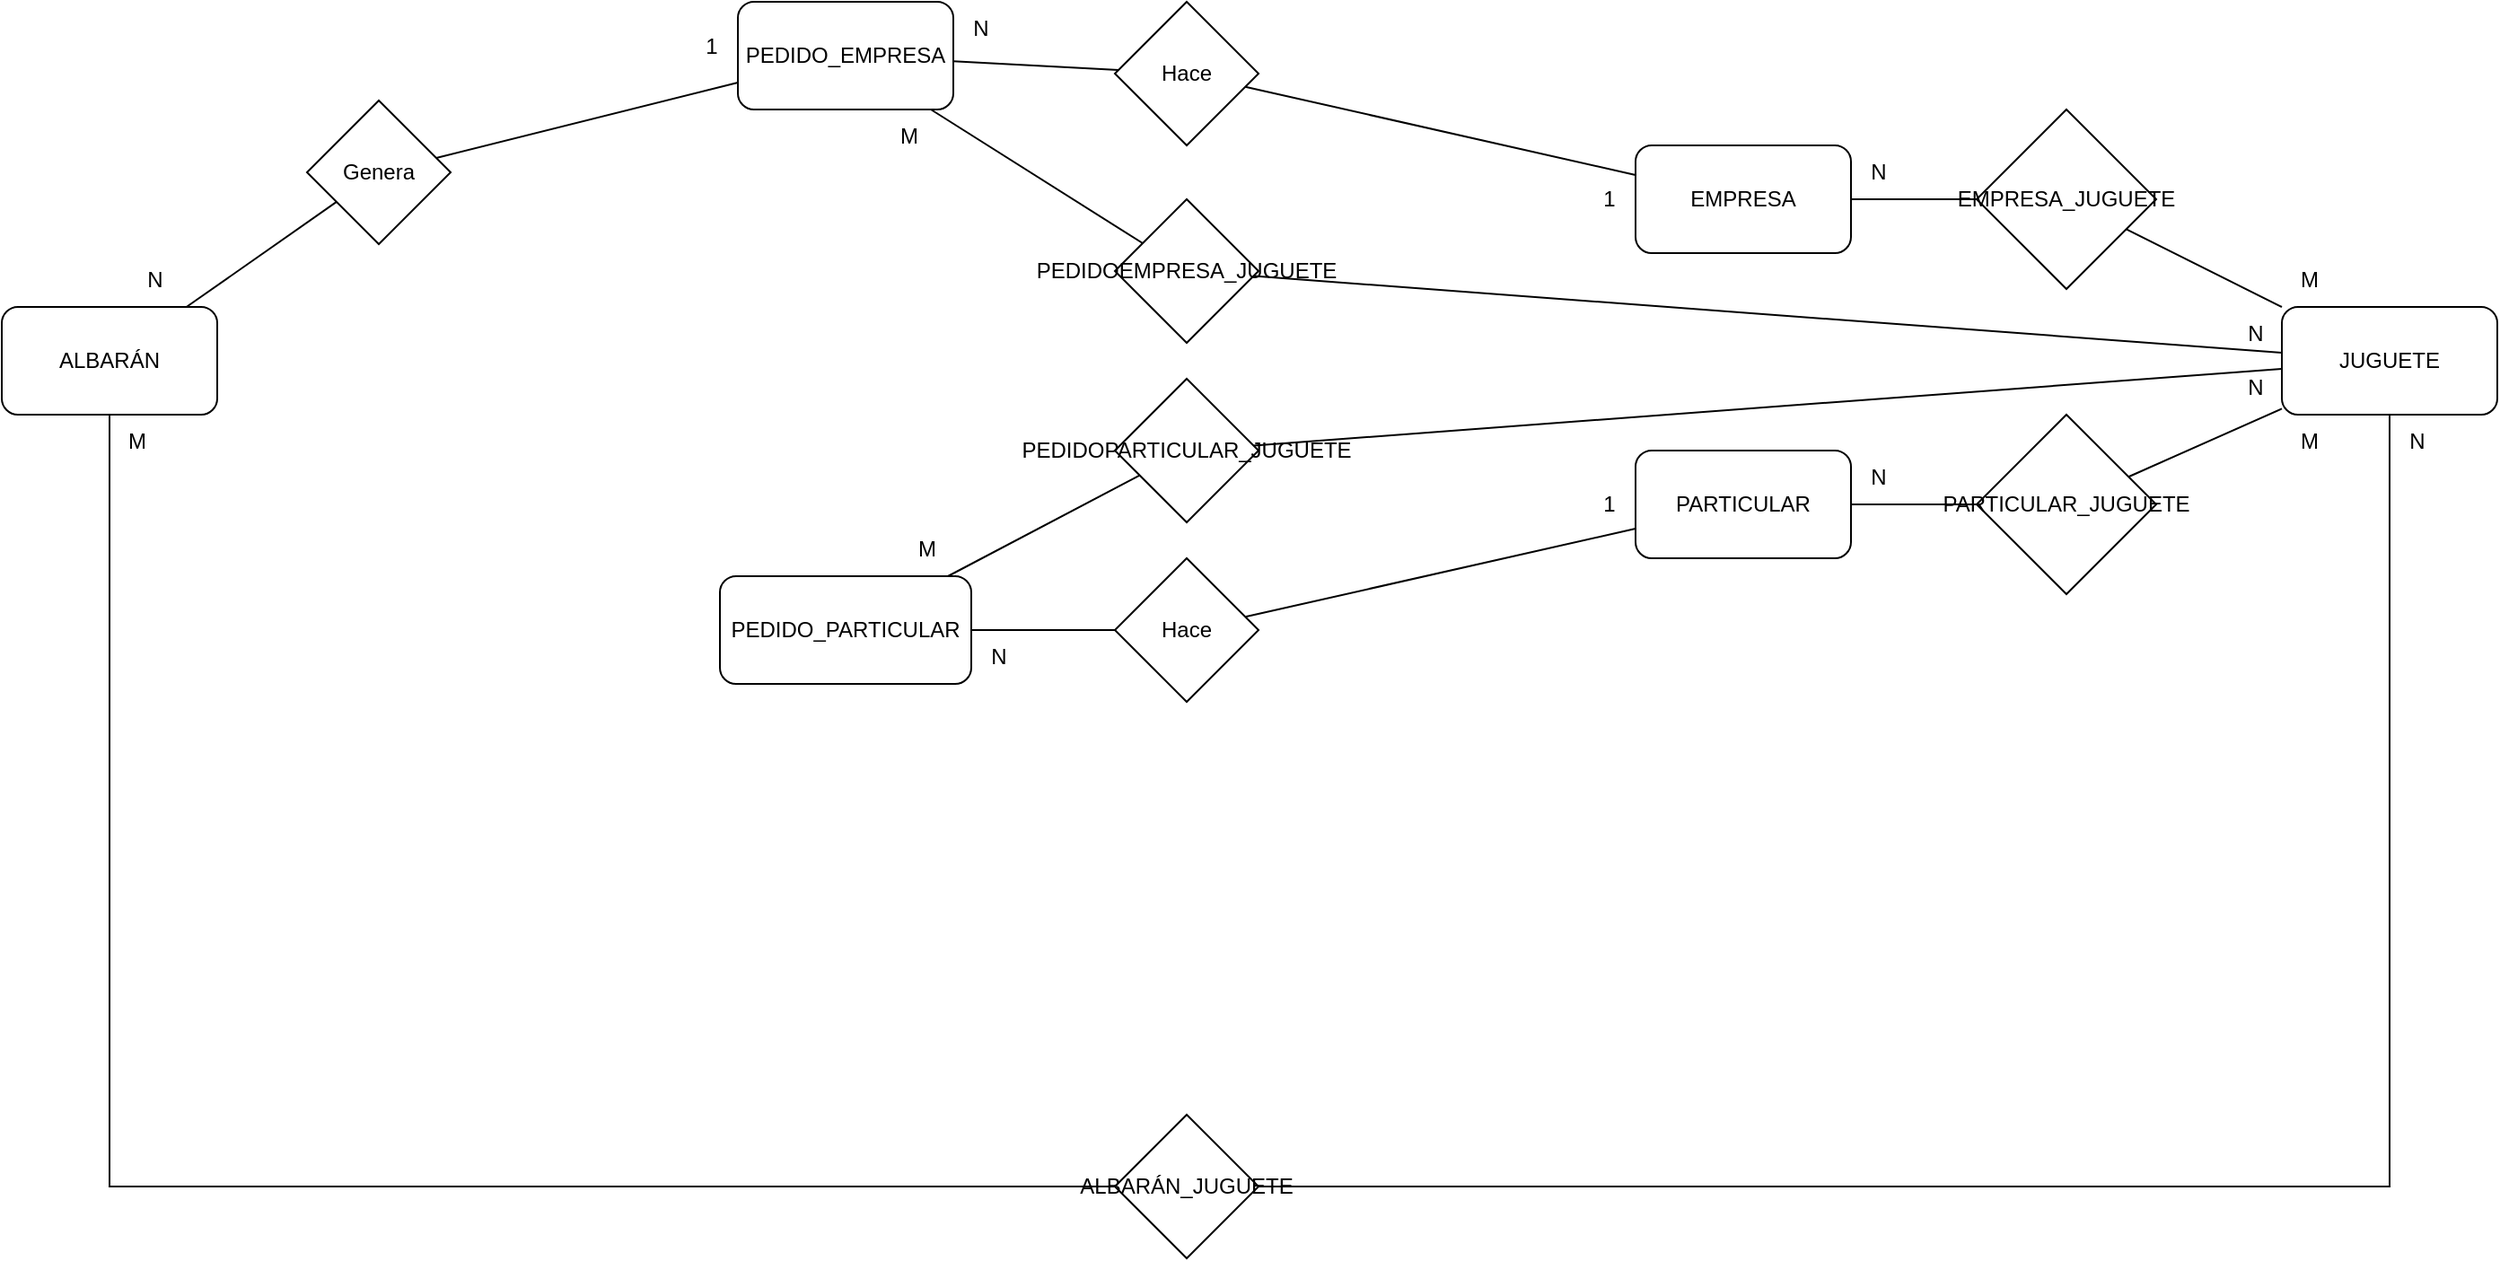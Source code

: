 <mxfile version="22.0.2" type="device">
  <diagram id="R2lEEEUBdFMjLlhIrx00" name="Page-1">
    <mxGraphModel dx="1870" dy="854" grid="1" gridSize="10" guides="1" tooltips="1" connect="1" arrows="1" fold="1" page="1" pageScale="1" pageWidth="3300" pageHeight="4681" background="none" math="0" shadow="0" extFonts="Permanent Marker^https://fonts.googleapis.com/css?family=Permanent+Marker">
      <root>
        <mxCell id="0" />
        <mxCell id="1" parent="0" />
        <mxCell id="VfdBx3yB2xFkvNGi0sht-10" style="rounded=0;orthogonalLoop=1;jettySize=auto;html=1;endArrow=none;endFill=0;" parent="1" source="VfdBx3yB2xFkvNGi0sht-1" target="VfdBx3yB2xFkvNGi0sht-8" edge="1">
          <mxGeometry relative="1" as="geometry" />
        </mxCell>
        <mxCell id="VfdBx3yB2xFkvNGi0sht-55" style="edgeStyle=orthogonalEdgeStyle;rounded=0;orthogonalLoop=1;jettySize=auto;html=1;endArrow=none;endFill=0;" parent="1" source="VfdBx3yB2xFkvNGi0sht-1" target="VfdBx3yB2xFkvNGi0sht-37" edge="1">
          <mxGeometry relative="1" as="geometry">
            <Array as="points">
              <mxPoint x="1440" y="1670" />
            </Array>
          </mxGeometry>
        </mxCell>
        <mxCell id="VfdBx3yB2xFkvNGi0sht-1" value="JUGUETE" style="rounded=1;whiteSpace=wrap;html=1;" parent="1" vertex="1">
          <mxGeometry x="1380" y="1180" width="120" height="60" as="geometry" />
        </mxCell>
        <mxCell id="VfdBx3yB2xFkvNGi0sht-12" style="rounded=0;orthogonalLoop=1;jettySize=auto;html=1;endArrow=none;endFill=0;" parent="1" source="VfdBx3yB2xFkvNGi0sht-2" target="VfdBx3yB2xFkvNGi0sht-11" edge="1">
          <mxGeometry relative="1" as="geometry" />
        </mxCell>
        <mxCell id="VfdBx3yB2xFkvNGi0sht-2" value="PARTICULAR" style="rounded=1;whiteSpace=wrap;html=1;" parent="1" vertex="1">
          <mxGeometry x="1020" y="1260" width="120" height="60" as="geometry" />
        </mxCell>
        <mxCell id="VfdBx3yB2xFkvNGi0sht-9" style="rounded=0;orthogonalLoop=1;jettySize=auto;html=1;endArrow=none;endFill=0;" parent="1" source="VfdBx3yB2xFkvNGi0sht-3" target="VfdBx3yB2xFkvNGi0sht-8" edge="1">
          <mxGeometry relative="1" as="geometry" />
        </mxCell>
        <mxCell id="VfdBx3yB2xFkvNGi0sht-3" value="EMPRESA" style="rounded=1;whiteSpace=wrap;html=1;" parent="1" vertex="1">
          <mxGeometry x="1020" y="1090" width="120" height="60" as="geometry" />
        </mxCell>
        <mxCell id="FZPC5P_2vaoezF-zCYtD-2" style="rounded=0;orthogonalLoop=1;jettySize=auto;html=1;endArrow=none;endFill=0;" parent="1" source="VfdBx3yB2xFkvNGi0sht-6" target="VfdBx3yB2xFkvNGi0sht-21" edge="1">
          <mxGeometry relative="1" as="geometry" />
        </mxCell>
        <mxCell id="VfdBx3yB2xFkvNGi0sht-6" value="PEDIDO_EMPRESA" style="rounded=1;whiteSpace=wrap;html=1;" parent="1" vertex="1">
          <mxGeometry x="520" y="1010" width="120" height="60" as="geometry" />
        </mxCell>
        <mxCell id="VfdBx3yB2xFkvNGi0sht-8" value="EMPRESA_JUGUETE" style="rhombus;whiteSpace=wrap;html=1;" parent="1" vertex="1">
          <mxGeometry x="1210" y="1070" width="100" height="100" as="geometry" />
        </mxCell>
        <mxCell id="VfdBx3yB2xFkvNGi0sht-13" style="rounded=0;orthogonalLoop=1;jettySize=auto;html=1;endArrow=none;endFill=0;" parent="1" source="VfdBx3yB2xFkvNGi0sht-11" target="VfdBx3yB2xFkvNGi0sht-1" edge="1">
          <mxGeometry relative="1" as="geometry" />
        </mxCell>
        <mxCell id="VfdBx3yB2xFkvNGi0sht-11" value="PARTICULAR_JUGUETE" style="rhombus;whiteSpace=wrap;html=1;" parent="1" vertex="1">
          <mxGeometry x="1210" y="1240" width="100" height="100" as="geometry" />
        </mxCell>
        <mxCell id="VfdBx3yB2xFkvNGi0sht-17" value="ALBARÁN" style="rounded=1;whiteSpace=wrap;html=1;" parent="1" vertex="1">
          <mxGeometry x="110" y="1180" width="120" height="60" as="geometry" />
        </mxCell>
        <mxCell id="VfdBx3yB2xFkvNGi0sht-29" style="rounded=0;orthogonalLoop=1;jettySize=auto;html=1;endArrow=none;endFill=0;" parent="1" source="VfdBx3yB2xFkvNGi0sht-21" target="VfdBx3yB2xFkvNGi0sht-3" edge="1">
          <mxGeometry relative="1" as="geometry" />
        </mxCell>
        <mxCell id="VfdBx3yB2xFkvNGi0sht-21" value="Hace" style="rhombus;whiteSpace=wrap;html=1;" parent="1" vertex="1">
          <mxGeometry x="730" y="1010" width="80" height="80" as="geometry" />
        </mxCell>
        <mxCell id="VfdBx3yB2xFkvNGi0sht-30" style="rounded=0;orthogonalLoop=1;jettySize=auto;html=1;endArrow=none;endFill=0;" parent="1" source="VfdBx3yB2xFkvNGi0sht-28" target="VfdBx3yB2xFkvNGi0sht-2" edge="1">
          <mxGeometry relative="1" as="geometry" />
        </mxCell>
        <mxCell id="VfdBx3yB2xFkvNGi0sht-32" style="rounded=0;orthogonalLoop=1;jettySize=auto;html=1;endArrow=none;endFill=0;" parent="1" source="VfdBx3yB2xFkvNGi0sht-28" target="FZPC5P_2vaoezF-zCYtD-1" edge="1">
          <mxGeometry relative="1" as="geometry" />
        </mxCell>
        <mxCell id="VfdBx3yB2xFkvNGi0sht-28" value="Hace" style="rhombus;whiteSpace=wrap;html=1;" parent="1" vertex="1">
          <mxGeometry x="730" y="1320" width="80" height="80" as="geometry" />
        </mxCell>
        <mxCell id="VfdBx3yB2xFkvNGi0sht-38" style="edgeStyle=orthogonalEdgeStyle;rounded=0;orthogonalLoop=1;jettySize=auto;html=1;endArrow=none;endFill=0;" parent="1" source="VfdBx3yB2xFkvNGi0sht-37" target="VfdBx3yB2xFkvNGi0sht-17" edge="1">
          <mxGeometry relative="1" as="geometry" />
        </mxCell>
        <mxCell id="VfdBx3yB2xFkvNGi0sht-37" value="ALBARÁN_JUGUETE" style="rhombus;whiteSpace=wrap;html=1;" parent="1" vertex="1">
          <mxGeometry x="730" y="1630" width="80" height="80" as="geometry" />
        </mxCell>
        <mxCell id="VfdBx3yB2xFkvNGi0sht-40" value="N" style="text;html=1;align=center;verticalAlign=middle;resizable=0;points=[];autosize=1;strokeColor=none;fillColor=none;" parent="1" vertex="1">
          <mxGeometry x="1140" y="1090" width="30" height="30" as="geometry" />
        </mxCell>
        <mxCell id="VfdBx3yB2xFkvNGi0sht-41" value="M" style="text;html=1;align=center;verticalAlign=middle;resizable=0;points=[];autosize=1;strokeColor=none;fillColor=none;" parent="1" vertex="1">
          <mxGeometry x="1380" y="1150" width="30" height="30" as="geometry" />
        </mxCell>
        <mxCell id="VfdBx3yB2xFkvNGi0sht-42" value="N" style="text;html=1;align=center;verticalAlign=middle;resizable=0;points=[];autosize=1;strokeColor=none;fillColor=none;" parent="1" vertex="1">
          <mxGeometry x="1140" y="1260" width="30" height="30" as="geometry" />
        </mxCell>
        <mxCell id="VfdBx3yB2xFkvNGi0sht-43" value="M" style="text;html=1;align=center;verticalAlign=middle;resizable=0;points=[];autosize=1;strokeColor=none;fillColor=none;" parent="1" vertex="1">
          <mxGeometry x="1380" y="1240" width="30" height="30" as="geometry" />
        </mxCell>
        <mxCell id="VfdBx3yB2xFkvNGi0sht-47" value="1" style="text;html=1;align=center;verticalAlign=middle;resizable=0;points=[];autosize=1;strokeColor=none;fillColor=none;" parent="1" vertex="1">
          <mxGeometry x="990" y="1105" width="30" height="30" as="geometry" />
        </mxCell>
        <mxCell id="VfdBx3yB2xFkvNGi0sht-48" value="1" style="text;html=1;align=center;verticalAlign=middle;resizable=0;points=[];autosize=1;strokeColor=none;fillColor=none;" parent="1" vertex="1">
          <mxGeometry x="990" y="1275" width="30" height="30" as="geometry" />
        </mxCell>
        <mxCell id="VfdBx3yB2xFkvNGi0sht-52" value="N" style="text;html=1;align=center;verticalAlign=middle;resizable=0;points=[];autosize=1;strokeColor=none;fillColor=none;" parent="1" vertex="1">
          <mxGeometry x="1440" y="1240" width="30" height="30" as="geometry" />
        </mxCell>
        <mxCell id="VfdBx3yB2xFkvNGi0sht-54" value="M" style="text;html=1;align=center;verticalAlign=middle;resizable=0;points=[];autosize=1;strokeColor=none;fillColor=none;" parent="1" vertex="1">
          <mxGeometry x="170" y="1240" width="30" height="30" as="geometry" />
        </mxCell>
        <mxCell id="FZPC5P_2vaoezF-zCYtD-1" value="PEDIDO_PARTICULAR" style="rounded=1;whiteSpace=wrap;html=1;" parent="1" vertex="1">
          <mxGeometry x="510" y="1330" width="140" height="60" as="geometry" />
        </mxCell>
        <mxCell id="FZPC5P_2vaoezF-zCYtD-3" style="rounded=0;orthogonalLoop=1;jettySize=auto;html=1;endArrow=none;endFill=0;" parent="1" source="FZPC5P_2vaoezF-zCYtD-4" target="VfdBx3yB2xFkvNGi0sht-17" edge="1">
          <mxGeometry relative="1" as="geometry">
            <mxPoint x="280" y="1350" as="targetPoint" />
          </mxGeometry>
        </mxCell>
        <mxCell id="FZPC5P_2vaoezF-zCYtD-11" style="rounded=0;orthogonalLoop=1;jettySize=auto;html=1;endArrow=none;endFill=0;" parent="1" source="FZPC5P_2vaoezF-zCYtD-4" target="VfdBx3yB2xFkvNGi0sht-6" edge="1">
          <mxGeometry relative="1" as="geometry" />
        </mxCell>
        <mxCell id="FZPC5P_2vaoezF-zCYtD-4" value="Genera" style="rhombus;whiteSpace=wrap;html=1;shadow=0;" parent="1" vertex="1">
          <mxGeometry x="280" y="1065" width="80" height="80" as="geometry" />
        </mxCell>
        <mxCell id="FZPC5P_2vaoezF-zCYtD-8" style="rounded=0;orthogonalLoop=1;jettySize=auto;html=1;endArrow=none;endFill=0;" parent="1" source="FZPC5P_2vaoezF-zCYtD-5" target="VfdBx3yB2xFkvNGi0sht-1" edge="1">
          <mxGeometry relative="1" as="geometry" />
        </mxCell>
        <mxCell id="FZPC5P_2vaoezF-zCYtD-9" style="rounded=0;orthogonalLoop=1;jettySize=auto;html=1;endArrow=none;endFill=0;" parent="1" source="FZPC5P_2vaoezF-zCYtD-5" target="FZPC5P_2vaoezF-zCYtD-1" edge="1">
          <mxGeometry relative="1" as="geometry" />
        </mxCell>
        <mxCell id="FZPC5P_2vaoezF-zCYtD-5" value="PEDIDOPARTICULAR_JUGUETE" style="rhombus;whiteSpace=wrap;html=1;" parent="1" vertex="1">
          <mxGeometry x="730" y="1220" width="80" height="80" as="geometry" />
        </mxCell>
        <mxCell id="FZPC5P_2vaoezF-zCYtD-7" style="rounded=0;orthogonalLoop=1;jettySize=auto;html=1;endArrow=none;endFill=0;" parent="1" source="FZPC5P_2vaoezF-zCYtD-6" target="VfdBx3yB2xFkvNGi0sht-1" edge="1">
          <mxGeometry relative="1" as="geometry" />
        </mxCell>
        <mxCell id="FZPC5P_2vaoezF-zCYtD-10" style="rounded=0;orthogonalLoop=1;jettySize=auto;html=1;endArrow=none;endFill=0;" parent="1" source="FZPC5P_2vaoezF-zCYtD-6" target="VfdBx3yB2xFkvNGi0sht-6" edge="1">
          <mxGeometry relative="1" as="geometry" />
        </mxCell>
        <mxCell id="FZPC5P_2vaoezF-zCYtD-6" value="PEDIDOEMPRESA_JUGUETE" style="rhombus;whiteSpace=wrap;html=1;" parent="1" vertex="1">
          <mxGeometry x="730" y="1120" width="80" height="80" as="geometry" />
        </mxCell>
        <mxCell id="FZPC5P_2vaoezF-zCYtD-12" value="N" style="text;html=1;align=center;verticalAlign=middle;resizable=0;points=[];autosize=1;strokeColor=none;fillColor=none;" parent="1" vertex="1">
          <mxGeometry x="650" y="1360" width="30" height="30" as="geometry" />
        </mxCell>
        <mxCell id="FZPC5P_2vaoezF-zCYtD-13" value="N" style="text;html=1;align=center;verticalAlign=middle;resizable=0;points=[];autosize=1;strokeColor=none;fillColor=none;" parent="1" vertex="1">
          <mxGeometry x="640" y="1010" width="30" height="30" as="geometry" />
        </mxCell>
        <mxCell id="FZPC5P_2vaoezF-zCYtD-14" value="N" style="text;html=1;align=center;verticalAlign=middle;resizable=0;points=[];autosize=1;strokeColor=none;fillColor=none;" parent="1" vertex="1">
          <mxGeometry x="1350" y="1180" width="30" height="30" as="geometry" />
        </mxCell>
        <mxCell id="FZPC5P_2vaoezF-zCYtD-15" value="N" style="text;html=1;align=center;verticalAlign=middle;resizable=0;points=[];autosize=1;strokeColor=none;fillColor=none;" parent="1" vertex="1">
          <mxGeometry x="1350" y="1210" width="30" height="30" as="geometry" />
        </mxCell>
        <mxCell id="FZPC5P_2vaoezF-zCYtD-16" value="M" style="text;html=1;align=center;verticalAlign=middle;resizable=0;points=[];autosize=1;strokeColor=none;fillColor=none;" parent="1" vertex="1">
          <mxGeometry x="610" y="1300" width="30" height="30" as="geometry" />
        </mxCell>
        <mxCell id="FZPC5P_2vaoezF-zCYtD-17" value="M" style="text;html=1;align=center;verticalAlign=middle;resizable=0;points=[];autosize=1;strokeColor=none;fillColor=none;" parent="1" vertex="1">
          <mxGeometry x="600" y="1070" width="30" height="30" as="geometry" />
        </mxCell>
        <mxCell id="FZPC5P_2vaoezF-zCYtD-18" value="1" style="text;html=1;align=center;verticalAlign=middle;resizable=0;points=[];autosize=1;strokeColor=none;fillColor=none;" parent="1" vertex="1">
          <mxGeometry x="490" y="1020" width="30" height="30" as="geometry" />
        </mxCell>
        <mxCell id="FZPC5P_2vaoezF-zCYtD-19" value="N" style="text;html=1;align=center;verticalAlign=middle;resizable=0;points=[];autosize=1;strokeColor=none;fillColor=none;" parent="1" vertex="1">
          <mxGeometry x="180" y="1150" width="30" height="30" as="geometry" />
        </mxCell>
      </root>
    </mxGraphModel>
  </diagram>
</mxfile>
